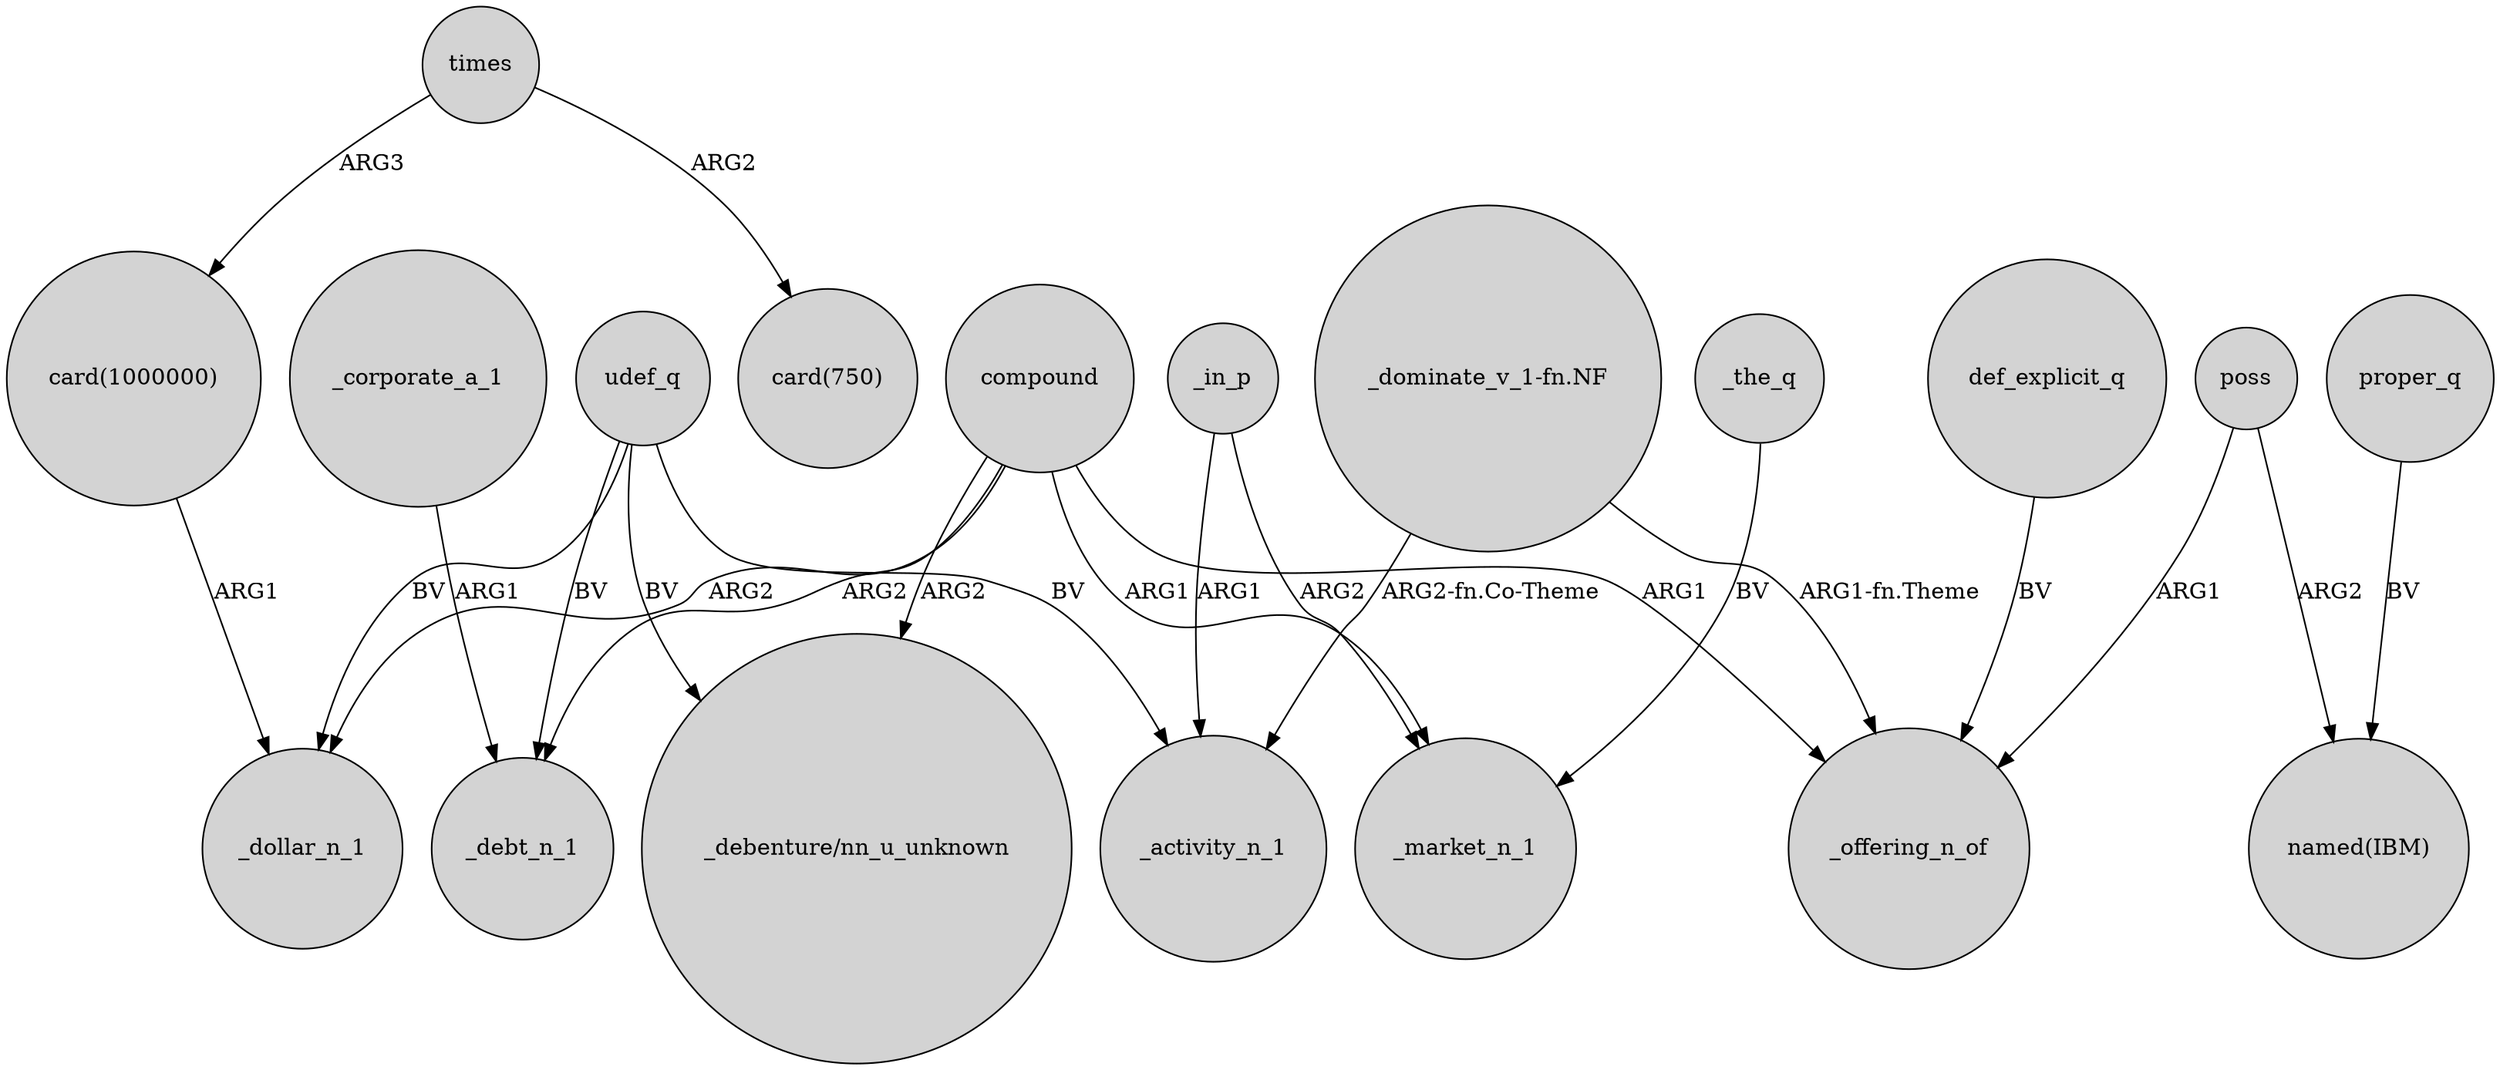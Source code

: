 digraph {
	node [shape=circle style=filled]
	udef_q -> "_debenture/nn_u_unknown" [label=BV]
	_in_p -> _activity_n_1 [label=ARG1]
	"card(1000000)" -> _dollar_n_1 [label=ARG1]
	_corporate_a_1 -> _debt_n_1 [label=ARG1]
	udef_q -> _activity_n_1 [label=BV]
	udef_q -> _debt_n_1 [label=BV]
	compound -> _debt_n_1 [label=ARG2]
	proper_q -> "named(IBM)" [label=BV]
	def_explicit_q -> _offering_n_of [label=BV]
	compound -> "_debenture/nn_u_unknown" [label=ARG2]
	times -> "card(1000000)" [label=ARG3]
	"_dominate_v_1-fn.NF" -> _activity_n_1 [label="ARG2-fn.Co-Theme"]
	poss -> "named(IBM)" [label=ARG2]
	_in_p -> _market_n_1 [label=ARG2]
	poss -> _offering_n_of [label=ARG1]
	"_dominate_v_1-fn.NF" -> _offering_n_of [label="ARG1-fn.Theme"]
	times -> "card(750)" [label=ARG2]
	compound -> _market_n_1 [label=ARG1]
	compound -> _dollar_n_1 [label=ARG2]
	_the_q -> _market_n_1 [label=BV]
	compound -> _offering_n_of [label=ARG1]
	udef_q -> _dollar_n_1 [label=BV]
}
